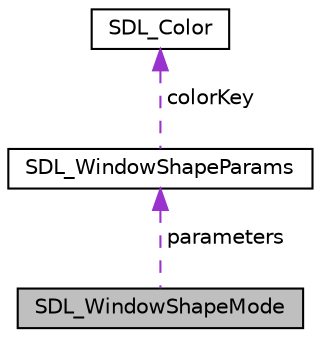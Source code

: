 digraph "SDL_WindowShapeMode"
{
  edge [fontname="Helvetica",fontsize="10",labelfontname="Helvetica",labelfontsize="10"];
  node [fontname="Helvetica",fontsize="10",shape=record];
  Node1 [label="SDL_WindowShapeMode",height=0.2,width=0.4,color="black", fillcolor="grey75", style="filled", fontcolor="black"];
  Node2 -> Node1 [dir="back",color="darkorchid3",fontsize="10",style="dashed",label=" parameters" ,fontname="Helvetica"];
  Node2 [label="SDL_WindowShapeParams",height=0.2,width=0.4,color="black", fillcolor="white", style="filled",URL="$union_s_d_l___window_shape_params.html",tooltip="A union containing parameters for shaped windows. "];
  Node3 -> Node2 [dir="back",color="darkorchid3",fontsize="10",style="dashed",label=" colorKey" ,fontname="Helvetica"];
  Node3 [label="SDL_Color",height=0.2,width=0.4,color="black", fillcolor="white", style="filled",URL="$struct_s_d_l___color.html"];
}
